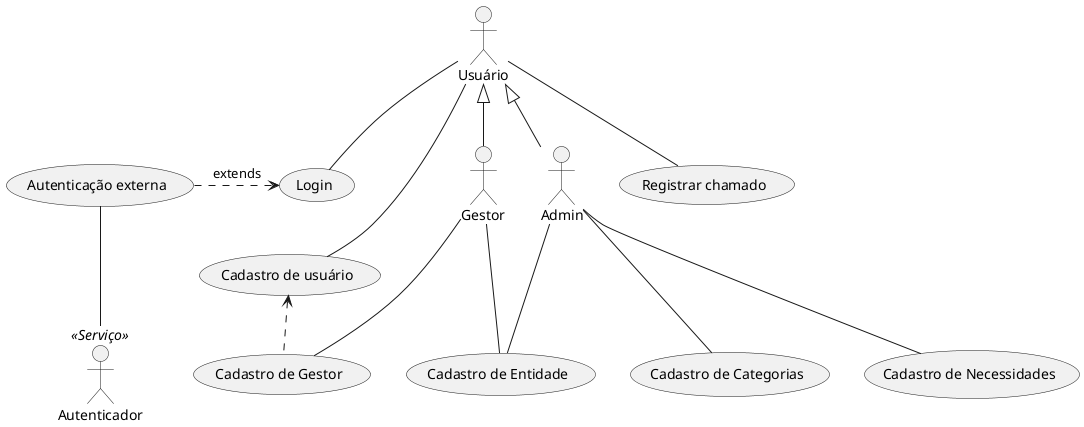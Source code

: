 @startuml
:Usuário:
:Admin:
:Gestor:
:Autenticador: <<Serviço>>

Usuário <|-- Admin
Usuário <|-- Gestor

Usuário -- (Login)
(Autenticação externa) .> (Login) : extends
(Autenticação externa) -- Autenticador

Usuário -- (Cadastro de usuário)
(Cadastro de usuário) <.(Cadastro de Gestor)  : extends
Gestor -- (Cadastro de Gestor)

Admin -- (Cadastro de Entidade)
Gestor -- (Cadastro de Entidade)

Admin -- (Cadastro de Categorias)
Admin -- (Cadastro de Necessidades)

Usuário -- (Registrar chamado)

@enduml